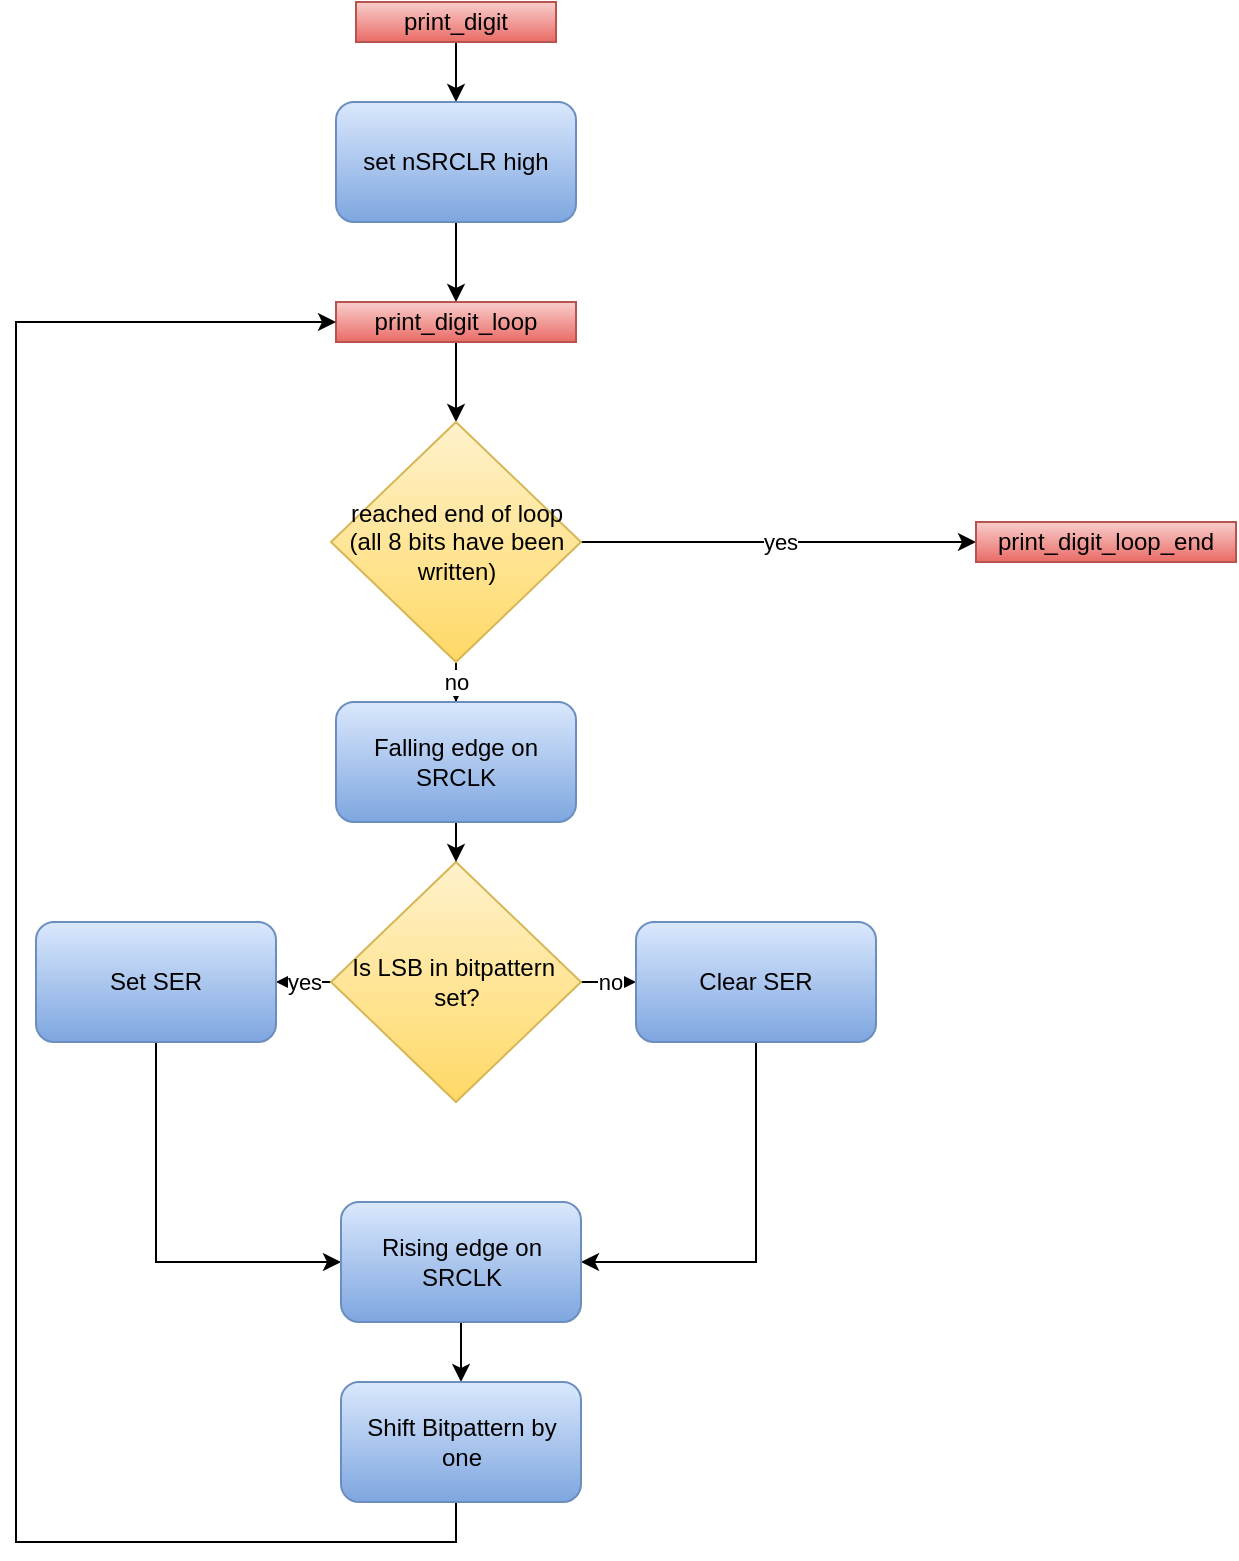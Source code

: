 <mxfile version="12.7.9" type="github">
  <diagram id="jEj-tkbqoD7G0oJEJ6qr" name="Seite-1">
    <mxGraphModel dx="1408" dy="1966" grid="1" gridSize="10" guides="1" tooltips="1" connect="1" arrows="1" fold="1" page="1" pageScale="1" pageWidth="827" pageHeight="1169" math="0" shadow="0">
      <root>
        <mxCell id="0" />
        <mxCell id="1" parent="0" />
        <mxCell id="Wlml97Y0BPVGPOPLVci4-86" style="edgeStyle=orthogonalEdgeStyle;rounded=0;orthogonalLoop=1;jettySize=auto;html=1;exitX=0.5;exitY=1;exitDx=0;exitDy=0;entryX=0.5;entryY=0;entryDx=0;entryDy=0;" parent="1" source="Wlml97Y0BPVGPOPLVci4-69" target="Wlml97Y0BPVGPOPLVci4-70" edge="1">
          <mxGeometry relative="1" as="geometry" />
        </mxCell>
        <mxCell id="Wlml97Y0BPVGPOPLVci4-69" value="print_digit" style="text;html=1;strokeColor=#b85450;fillColor=#f8cecc;align=center;verticalAlign=middle;whiteSpace=wrap;rounded=0;gradientColor=#ea6b66;" parent="1" vertex="1">
          <mxGeometry x="190" y="-1040" width="100" height="20" as="geometry" />
        </mxCell>
        <mxCell id="Wlml97Y0BPVGPOPLVci4-85" style="edgeStyle=orthogonalEdgeStyle;rounded=0;orthogonalLoop=1;jettySize=auto;html=1;exitX=0.5;exitY=1;exitDx=0;exitDy=0;entryX=0.5;entryY=0;entryDx=0;entryDy=0;" parent="1" source="Wlml97Y0BPVGPOPLVci4-70" target="Wlml97Y0BPVGPOPLVci4-71" edge="1">
          <mxGeometry relative="1" as="geometry" />
        </mxCell>
        <mxCell id="Wlml97Y0BPVGPOPLVci4-70" value="set nSRCLR high" style="rounded=1;whiteSpace=wrap;html=1;gradientColor=#7ea6e0;fillColor=#dae8fc;strokeColor=#6c8ebf;" parent="1" vertex="1">
          <mxGeometry x="180" y="-990" width="120" height="60" as="geometry" />
        </mxCell>
        <mxCell id="Wlml97Y0BPVGPOPLVci4-84" style="edgeStyle=orthogonalEdgeStyle;rounded=0;orthogonalLoop=1;jettySize=auto;html=1;exitX=0.5;exitY=1;exitDx=0;exitDy=0;entryX=0.5;entryY=0;entryDx=0;entryDy=0;" parent="1" source="Wlml97Y0BPVGPOPLVci4-71" target="Wlml97Y0BPVGPOPLVci4-72" edge="1">
          <mxGeometry relative="1" as="geometry" />
        </mxCell>
        <mxCell id="Wlml97Y0BPVGPOPLVci4-71" value="print_digit_loop" style="text;html=1;strokeColor=#b85450;fillColor=#f8cecc;align=center;verticalAlign=middle;whiteSpace=wrap;rounded=0;gradientColor=#ea6b66;" parent="1" vertex="1">
          <mxGeometry x="180" y="-890" width="120" height="20" as="geometry" />
        </mxCell>
        <mxCell id="Wlml97Y0BPVGPOPLVci4-74" value="yes" style="edgeStyle=orthogonalEdgeStyle;rounded=0;orthogonalLoop=1;jettySize=auto;html=1;exitX=1;exitY=0.5;exitDx=0;exitDy=0;entryX=0;entryY=0.5;entryDx=0;entryDy=0;" parent="1" source="Wlml97Y0BPVGPOPLVci4-72" target="Wlml97Y0BPVGPOPLVci4-73" edge="1">
          <mxGeometry relative="1" as="geometry" />
        </mxCell>
        <mxCell id="Wlml97Y0BPVGPOPLVci4-78" value="no" style="edgeStyle=orthogonalEdgeStyle;rounded=0;orthogonalLoop=1;jettySize=auto;html=1;exitX=0.5;exitY=1;exitDx=0;exitDy=0;" parent="1" source="Wlml97Y0BPVGPOPLVci4-72" target="Wlml97Y0BPVGPOPLVci4-77" edge="1">
          <mxGeometry relative="1" as="geometry" />
        </mxCell>
        <mxCell id="Wlml97Y0BPVGPOPLVci4-72" value="&lt;div&gt;reached end of loop&lt;/div&gt;&lt;div&gt;(all 8 bits have been written)&lt;br&gt;&lt;/div&gt;" style="rhombus;whiteSpace=wrap;html=1;gradientColor=#ffd966;fillColor=#fff2cc;strokeColor=#d6b656;" parent="1" vertex="1">
          <mxGeometry x="177.5" y="-830" width="125" height="120" as="geometry" />
        </mxCell>
        <mxCell id="Wlml97Y0BPVGPOPLVci4-73" value="print_digit_loop_end" style="text;html=1;strokeColor=#b85450;fillColor=#f8cecc;align=center;verticalAlign=middle;whiteSpace=wrap;rounded=0;gradientColor=#ea6b66;" parent="1" vertex="1">
          <mxGeometry x="500" y="-780" width="130" height="20" as="geometry" />
        </mxCell>
        <mxCell id="Wlml97Y0BPVGPOPLVci4-82" value="no" style="edgeStyle=orthogonalEdgeStyle;rounded=0;orthogonalLoop=1;jettySize=auto;html=1;exitX=1;exitY=0.5;exitDx=0;exitDy=0;entryX=0;entryY=0.5;entryDx=0;entryDy=0;" parent="1" source="Wlml97Y0BPVGPOPLVci4-76" target="Wlml97Y0BPVGPOPLVci4-81" edge="1">
          <mxGeometry relative="1" as="geometry" />
        </mxCell>
        <mxCell id="Wlml97Y0BPVGPOPLVci4-83" value="yes" style="edgeStyle=orthogonalEdgeStyle;rounded=0;orthogonalLoop=1;jettySize=auto;html=1;entryX=1;entryY=0.5;entryDx=0;entryDy=0;" parent="1" source="Wlml97Y0BPVGPOPLVci4-76" target="Wlml97Y0BPVGPOPLVci4-80" edge="1">
          <mxGeometry relative="1" as="geometry" />
        </mxCell>
        <mxCell id="Wlml97Y0BPVGPOPLVci4-76" value="Is LSB in bitpattern&amp;nbsp; set?" style="rhombus;whiteSpace=wrap;html=1;gradientColor=#ffd966;fillColor=#fff2cc;strokeColor=#d6b656;" parent="1" vertex="1">
          <mxGeometry x="177.5" y="-610" width="125" height="120" as="geometry" />
        </mxCell>
        <mxCell id="Wlml97Y0BPVGPOPLVci4-79" style="edgeStyle=orthogonalEdgeStyle;rounded=0;orthogonalLoop=1;jettySize=auto;html=1;exitX=0.5;exitY=1;exitDx=0;exitDy=0;entryX=0.5;entryY=0;entryDx=0;entryDy=0;" parent="1" source="Wlml97Y0BPVGPOPLVci4-77" target="Wlml97Y0BPVGPOPLVci4-76" edge="1">
          <mxGeometry relative="1" as="geometry" />
        </mxCell>
        <mxCell id="Wlml97Y0BPVGPOPLVci4-77" value="Falling edge on SRCLK" style="rounded=1;whiteSpace=wrap;html=1;gradientColor=#7ea6e0;fillColor=#dae8fc;strokeColor=#6c8ebf;" parent="1" vertex="1">
          <mxGeometry x="180" y="-690" width="120" height="60" as="geometry" />
        </mxCell>
        <mxCell id="Wlml97Y0BPVGPOPLVci4-89" style="edgeStyle=orthogonalEdgeStyle;rounded=0;orthogonalLoop=1;jettySize=auto;html=1;exitX=0.5;exitY=1;exitDx=0;exitDy=0;entryX=0;entryY=0.5;entryDx=0;entryDy=0;" parent="1" source="Wlml97Y0BPVGPOPLVci4-80" target="Wlml97Y0BPVGPOPLVci4-87" edge="1">
          <mxGeometry relative="1" as="geometry" />
        </mxCell>
        <mxCell id="Wlml97Y0BPVGPOPLVci4-80" value="Set SER" style="rounded=1;whiteSpace=wrap;html=1;gradientColor=#7ea6e0;fillColor=#dae8fc;strokeColor=#6c8ebf;" parent="1" vertex="1">
          <mxGeometry x="30" y="-580" width="120" height="60" as="geometry" />
        </mxCell>
        <mxCell id="Wlml97Y0BPVGPOPLVci4-88" style="edgeStyle=orthogonalEdgeStyle;rounded=0;orthogonalLoop=1;jettySize=auto;html=1;entryX=1;entryY=0.5;entryDx=0;entryDy=0;" parent="1" source="Wlml97Y0BPVGPOPLVci4-81" target="Wlml97Y0BPVGPOPLVci4-87" edge="1">
          <mxGeometry relative="1" as="geometry">
            <Array as="points">
              <mxPoint x="390" y="-410" />
            </Array>
          </mxGeometry>
        </mxCell>
        <mxCell id="Wlml97Y0BPVGPOPLVci4-81" value="Clear SER" style="rounded=1;whiteSpace=wrap;html=1;gradientColor=#7ea6e0;fillColor=#dae8fc;strokeColor=#6c8ebf;" parent="1" vertex="1">
          <mxGeometry x="330" y="-580" width="120" height="60" as="geometry" />
        </mxCell>
        <mxCell id="Wlml97Y0BPVGPOPLVci4-90" style="edgeStyle=orthogonalEdgeStyle;rounded=0;orthogonalLoop=1;jettySize=auto;html=1;entryX=0;entryY=0.5;entryDx=0;entryDy=0;exitX=0.5;exitY=1;exitDx=0;exitDy=0;" parent="1" source="JzSweO27XLAXrkrnk_EN-1" target="Wlml97Y0BPVGPOPLVci4-71" edge="1">
          <mxGeometry relative="1" as="geometry">
            <Array as="points">
              <mxPoint x="240" y="-270" />
              <mxPoint x="20" y="-270" />
              <mxPoint x="20" y="-880" />
            </Array>
            <mxPoint x="240" y="-310" as="sourcePoint" />
          </mxGeometry>
        </mxCell>
        <mxCell id="JzSweO27XLAXrkrnk_EN-4" value="" style="edgeStyle=orthogonalEdgeStyle;rounded=0;orthogonalLoop=1;jettySize=auto;html=1;" parent="1" source="Wlml97Y0BPVGPOPLVci4-87" target="JzSweO27XLAXrkrnk_EN-1" edge="1">
          <mxGeometry relative="1" as="geometry" />
        </mxCell>
        <mxCell id="Wlml97Y0BPVGPOPLVci4-87" value="Rising edge on SRCLK" style="rounded=1;whiteSpace=wrap;html=1;gradientColor=#7ea6e0;fillColor=#dae8fc;strokeColor=#6c8ebf;" parent="1" vertex="1">
          <mxGeometry x="182.5" y="-440" width="120" height="60" as="geometry" />
        </mxCell>
        <mxCell id="JzSweO27XLAXrkrnk_EN-1" value="Shift Bitpattern by one" style="rounded=1;whiteSpace=wrap;html=1;fillColor=#dae8fc;strokeColor=#6c8ebf;gradientColor=#7ea6e0;" parent="1" vertex="1">
          <mxGeometry x="182.5" y="-350" width="120" height="60" as="geometry" />
        </mxCell>
      </root>
    </mxGraphModel>
  </diagram>
</mxfile>
